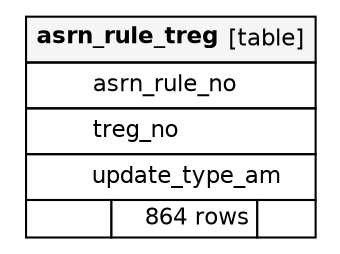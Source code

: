 // dot 2.40 on Mac OS X 10.12.6
// SchemaSpy rev Unknown
digraph "asrn_rule_treg" {
  graph [
    rankdir="RL"
    bgcolor="#ffffff"
    nodesep="0.18"
    ranksep="0.46"
    fontname="Helvetica"
    fontsize="11"
    ration="compress"
  ];
  node [
    fontname="Helvetica"
    fontsize="11"
    shape="plaintext"
  ];
  edge [
    arrowsize="0.8"
  ];
  "asrn_rule_treg" [
   label=<
    <TABLE BORDER="0" CELLBORDER="1" CELLSPACING="0" BGCOLOR="#ffffff">
      <TR><TD COLSPAN="3"  BGCOLOR="#f5f5f5"><TABLE BORDER="0" CELLSPACING="0"><TR><TD ALIGN="LEFT"><B>asrn_rule_treg</B></TD><TD ALIGN="RIGHT">[table]</TD></TR></TABLE></TD></TR>
      <TR><TD PORT="asrn_rule_no" COLSPAN="3" ALIGN="LEFT"><TABLE BORDER="0" CELLSPACING="0" ALIGN="LEFT"><TR ALIGN="LEFT"><TD ALIGN="LEFT" FIXEDSIZE="TRUE" WIDTH="15" HEIGHT="16"></TD><TD ALIGN="LEFT" FIXEDSIZE="TRUE" WIDTH="94" HEIGHT="16">asrn_rule_no</TD></TR></TABLE></TD></TR>
      <TR><TD PORT="treg_no" COLSPAN="3" ALIGN="LEFT"><TABLE BORDER="0" CELLSPACING="0" ALIGN="LEFT"><TR ALIGN="LEFT"><TD ALIGN="LEFT" FIXEDSIZE="TRUE" WIDTH="15" HEIGHT="16"></TD><TD ALIGN="LEFT" FIXEDSIZE="TRUE" WIDTH="94" HEIGHT="16">treg_no</TD></TR></TABLE></TD></TR>
      <TR><TD PORT="update_type_am" COLSPAN="3" ALIGN="LEFT"><TABLE BORDER="0" CELLSPACING="0" ALIGN="LEFT"><TR ALIGN="LEFT"><TD ALIGN="LEFT" FIXEDSIZE="TRUE" WIDTH="15" HEIGHT="16"></TD><TD ALIGN="LEFT" FIXEDSIZE="TRUE" WIDTH="94" HEIGHT="16">update_type_am</TD></TR></TABLE></TD></TR>
      <TR><TD ALIGN="LEFT" BGCOLOR="#ffffff">  </TD><TD ALIGN="RIGHT" BGCOLOR="#ffffff">864 rows</TD><TD ALIGN="RIGHT" BGCOLOR="#ffffff">  </TD></TR>
    </TABLE>>
    URL="tables/asrn_rule_treg.html"
    tooltip="asrn_rule_treg"
  ];
}
